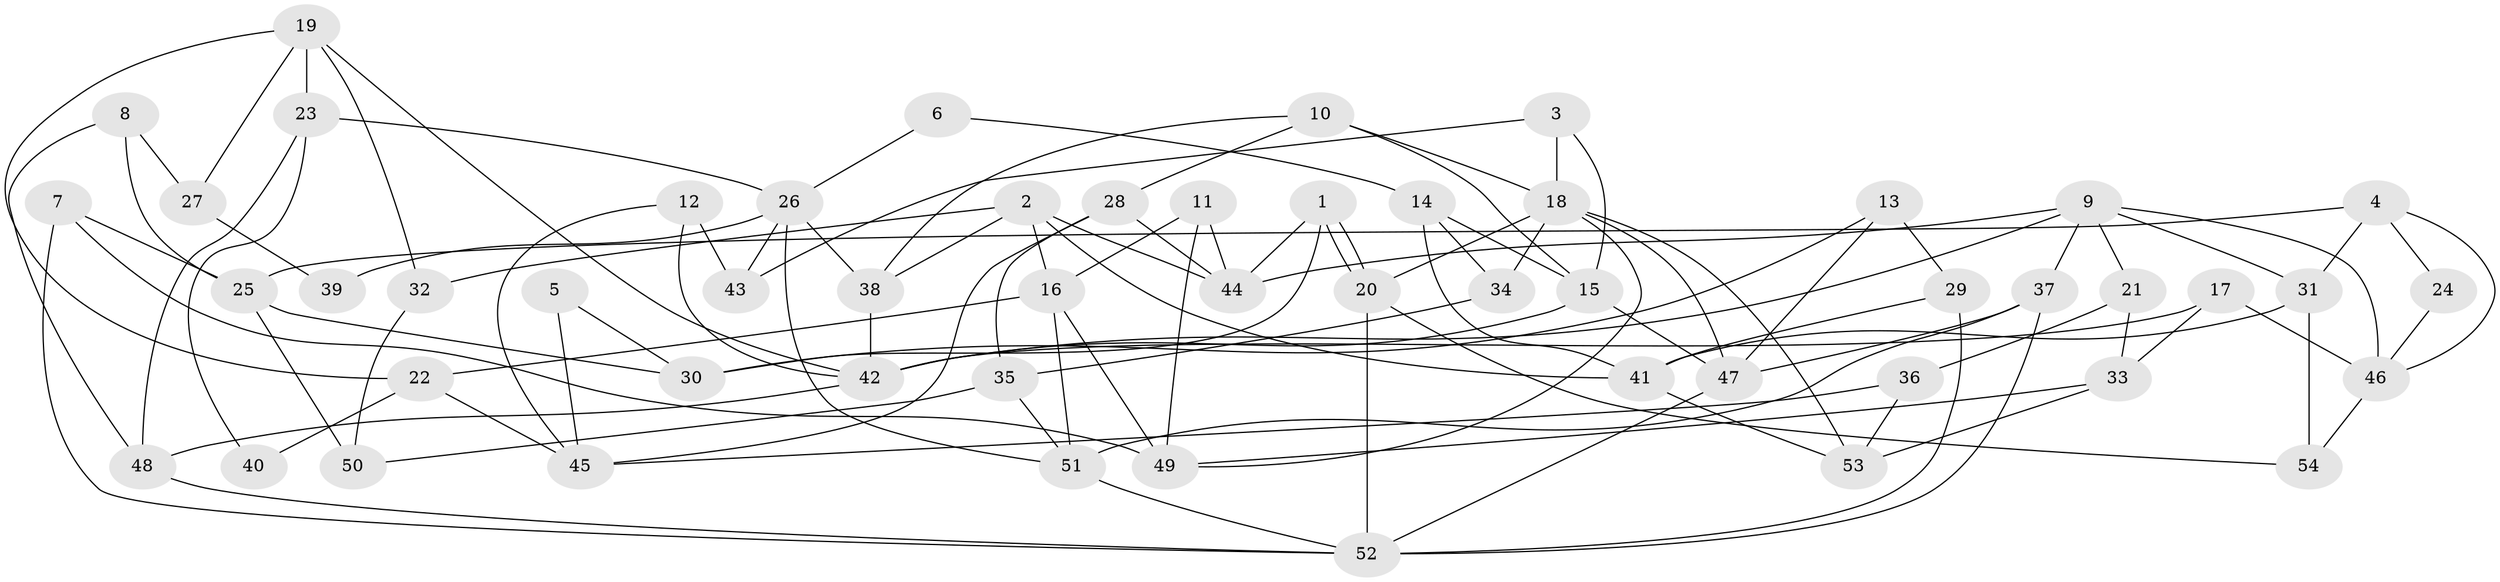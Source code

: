// Generated by graph-tools (version 1.1) at 2025/36/03/09/25 02:36:24]
// undirected, 54 vertices, 108 edges
graph export_dot {
graph [start="1"]
  node [color=gray90,style=filled];
  1;
  2;
  3;
  4;
  5;
  6;
  7;
  8;
  9;
  10;
  11;
  12;
  13;
  14;
  15;
  16;
  17;
  18;
  19;
  20;
  21;
  22;
  23;
  24;
  25;
  26;
  27;
  28;
  29;
  30;
  31;
  32;
  33;
  34;
  35;
  36;
  37;
  38;
  39;
  40;
  41;
  42;
  43;
  44;
  45;
  46;
  47;
  48;
  49;
  50;
  51;
  52;
  53;
  54;
  1 -- 20;
  1 -- 20;
  1 -- 44;
  1 -- 30;
  2 -- 44;
  2 -- 16;
  2 -- 32;
  2 -- 38;
  2 -- 41;
  3 -- 43;
  3 -- 18;
  3 -- 15;
  4 -- 25;
  4 -- 46;
  4 -- 24;
  4 -- 31;
  5 -- 45;
  5 -- 30;
  6 -- 26;
  6 -- 14;
  7 -- 49;
  7 -- 52;
  7 -- 25;
  8 -- 25;
  8 -- 48;
  8 -- 27;
  9 -- 42;
  9 -- 31;
  9 -- 21;
  9 -- 37;
  9 -- 44;
  9 -- 46;
  10 -- 15;
  10 -- 18;
  10 -- 28;
  10 -- 38;
  11 -- 44;
  11 -- 49;
  11 -- 16;
  12 -- 45;
  12 -- 42;
  12 -- 43;
  13 -- 47;
  13 -- 29;
  13 -- 30;
  14 -- 41;
  14 -- 15;
  14 -- 34;
  15 -- 42;
  15 -- 47;
  16 -- 51;
  16 -- 22;
  16 -- 49;
  17 -- 46;
  17 -- 42;
  17 -- 33;
  18 -- 34;
  18 -- 47;
  18 -- 20;
  18 -- 49;
  18 -- 53;
  19 -- 32;
  19 -- 23;
  19 -- 22;
  19 -- 27;
  19 -- 42;
  20 -- 52;
  20 -- 54;
  21 -- 33;
  21 -- 36;
  22 -- 40;
  22 -- 45;
  23 -- 48;
  23 -- 26;
  23 -- 40;
  24 -- 46;
  25 -- 30;
  25 -- 50;
  26 -- 51;
  26 -- 38;
  26 -- 39;
  26 -- 43;
  27 -- 39;
  28 -- 45;
  28 -- 35;
  28 -- 44;
  29 -- 52;
  29 -- 41;
  31 -- 41;
  31 -- 54;
  32 -- 50;
  33 -- 49;
  33 -- 53;
  34 -- 35;
  35 -- 51;
  35 -- 50;
  36 -- 53;
  36 -- 45;
  37 -- 52;
  37 -- 47;
  37 -- 51;
  38 -- 42;
  41 -- 53;
  42 -- 48;
  46 -- 54;
  47 -- 52;
  48 -- 52;
  51 -- 52;
}
